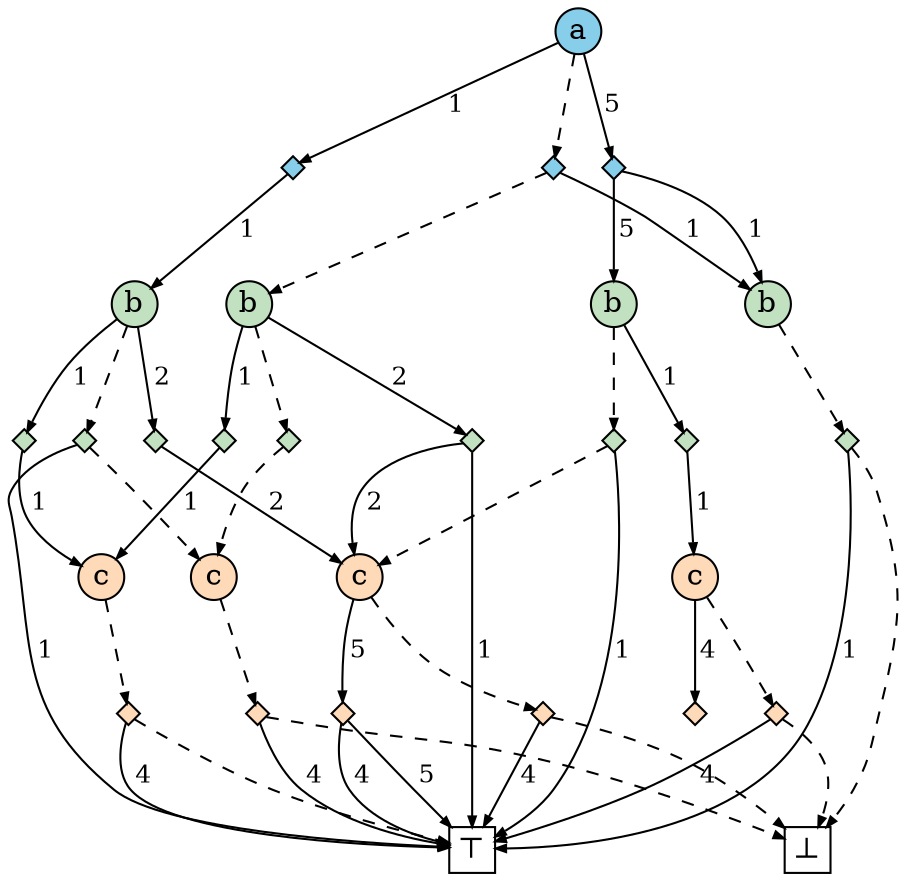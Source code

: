 
    digraph G {
       n231 [label="a", shape=circle, width=0.3, fixedsize=true, style=filled, fillcolor="skyblue"]
   n232 [label="", shape=diamond, width=0.15, height=0.15, style=filled, fillcolor="skyblue"]
   n231 -> n232 [arrowhead=normal, label=" 5 ", weight=4, labelangle=-30, fontsize=12, arrowsize=0.5, color="#555", fontcolor="black"]
   n232 -> n233 [arrowhead=normal, label=" 5 ", weight=4, labelangle=-30, fontsize=12, arrowsize=0.5, color="#555", fontcolor="black"]
   n233 [label="b", shape=circle, width=0.3, fixedsize=true, style=filled, fillcolor="#C1E1C1"]
   n234 [label="", shape=diamond, width=0.15, height=0.15, style=filled, fillcolor="#C1E1C1"]
   n233 -> n234 [arrowhead=normal, label=" 1 ", weight=3, labelangle=-30, fontsize=12, arrowsize=0.5, color="#555", fontcolor="black"]
   n234 -> n235 [arrowhead=normal, label=" 1 ", weight=3, labelangle=-30, fontsize=12, arrowsize=0.5, color="#555", fontcolor="black"]
   n235 [label="c", shape=circle, width=0.3, fixedsize=true, style=filled, fillcolor="peachpuff"]
   n236 [label="", shape=diamond, width=0.15, height=0.15, style=filled, fillcolor="peachpuff"]
   n235 -> n236 [arrowhead=normal, label=" 4 ", labelangle=-30, fontsize=12, arrowsize=0.5, color="#555", fontcolor="black"]
   n237 [label="", shape=diamond, width=0.15, height=0.15, style=filled, fillcolor="peachpuff"]
   n235 -> n237 [arrowhead=normal, arrowsize=0.5, style=dashed, color="#555"]
   n237 -> n238 [arrowhead=normal, label=" 4 ", labelangle=-30, fontsize=12, arrowsize=0.5, color="#555", fontcolor="black"]
   n238 [label="⊤", shape=box, width=0.3, height=0.3, fixedsize=true]
   n237 -> n239 [arrowhead=normal, arrowsize=0.5, style=dashed, color="#555"]
   n239 [label="⊥", shape=box, width=0.3, height=0.3, fixedsize=true]
   n240 [label="", shape=diamond, width=0.15, height=0.15, style=filled, fillcolor="#C1E1C1"]
   n233 -> n240 [arrowhead=normal, arrowsize=0.5, style=dashed, color="#555"]
   n240 -> n238 [arrowhead=normal, label=" 1 ", weight=3, labelangle=-30, fontsize=12, arrowsize=0.5, color="#555", fontcolor="black"]
   n240 -> n241 [arrowhead=normal, arrowsize=0.5, style=dashed, color="#555"]
   n241 [label="c", shape=circle, width=0.3, fixedsize=true, style=filled, fillcolor="peachpuff"]
   n242 [label="", shape=diamond, width=0.15, height=0.15, style=filled, fillcolor="peachpuff"]
   n241 -> n242 [arrowhead=normal, label=" 5 ", labelangle=-30, fontsize=12, arrowsize=0.5, color="#555", fontcolor="black"]
   n242 -> n238 [arrowhead=normal, label=" 5 ", labelangle=-30, fontsize=12, arrowsize=0.5, color="#555", fontcolor="black"]
   n242 -> n238 [arrowhead=normal, label=" 4 ", labelangle=-30, fontsize=12, arrowsize=0.5, color="#555", fontcolor="black"]
   n243 [label="", shape=diamond, width=0.15, height=0.15, style=filled, fillcolor="peachpuff"]
   n241 -> n243 [arrowhead=normal, arrowsize=0.5, style=dashed, color="#555"]
   n243 -> n238 [arrowhead=normal, label=" 4 ", labelangle=-30, fontsize=12, arrowsize=0.5, color="#555", fontcolor="black"]
   n243 -> n239 [arrowhead=normal, arrowsize=0.5, style=dashed, color="#555"]
   n232 -> n244 [arrowhead=normal, label=" 1 ", weight=3, labelangle=-30, fontsize=12, arrowsize=0.5, color="#555", fontcolor="black"]
   n244 [label="b", shape=circle, width=0.3, fixedsize=true, style=filled, fillcolor="#C1E1C1"]
   n245 [label="", shape=diamond, width=0.15, height=0.15, style=filled, fillcolor="#C1E1C1"]
   n244 -> n245 [arrowhead=normal, arrowsize=0.5, style=dashed, color="#555"]
   n245 -> n238 [arrowhead=normal, label=" 1 ", weight=3, labelangle=-30, fontsize=12, arrowsize=0.5, color="#555", fontcolor="black"]
   n245 -> n239 [arrowhead=normal, arrowsize=0.5, style=dashed, color="#555"]
   n246 [label="", shape=diamond, width=0.15, height=0.15, style=filled, fillcolor="skyblue"]
   n231 -> n246 [arrowhead=normal, label=" 1 ", weight=3, labelangle=-30, fontsize=12, arrowsize=0.5, color="#555", fontcolor="black"]
   n246 -> n247 [arrowhead=normal, label=" 1 ", weight=3, labelangle=-30, fontsize=12, arrowsize=0.5, color="#555", fontcolor="black"]
   n247 [label="b", shape=circle, width=0.3, fixedsize=true, style=filled, fillcolor="#C1E1C1"]
   n248 [label="", shape=diamond, width=0.15, height=0.15, style=filled, fillcolor="#C1E1C1"]
   n247 -> n248 [arrowhead=normal, label=" 1 ", weight=3, labelangle=-30, fontsize=12, arrowsize=0.5, color="#555", fontcolor="black"]
   n248 -> n249 [arrowhead=normal, label=" 1 ", weight=3, labelangle=-30, fontsize=12, arrowsize=0.5, color="#555", fontcolor="black"]
   n249 [label="c", shape=circle, width=0.3, fixedsize=true, style=filled, fillcolor="peachpuff"]
   n250 [label="", shape=diamond, width=0.15, height=0.15, style=filled, fillcolor="peachpuff"]
   n249 -> n250 [arrowhead=normal, arrowsize=0.5, style=dashed, color="#555"]
   n250 -> n238 [arrowhead=normal, label=" 4 ", labelangle=-30, fontsize=12, arrowsize=0.5, color="#555", fontcolor="black"]
   n250 -> n238 [arrowhead=normal, arrowsize=0.5, style=dashed, color="#555"]
   n251 [label="", shape=diamond, width=0.15, height=0.15, style=filled, fillcolor="#C1E1C1"]
   n247 -> n251 [arrowhead=normal, label=" 2 ", labelangle=-30, fontsize=12, arrowsize=0.5, color="#555", fontcolor="black"]
   n251 -> n241 [arrowhead=normal, label=" 2 ", labelangle=-30, fontsize=12, arrowsize=0.5, color="#555", fontcolor="black"]
   n252 [label="", shape=diamond, width=0.15, height=0.15, style=filled, fillcolor="#C1E1C1"]
   n247 -> n252 [arrowhead=normal, arrowsize=0.5, style=dashed, color="#555"]
   n252 -> n238 [arrowhead=normal, label=" 1 ", weight=3, labelangle=-30, fontsize=12, arrowsize=0.5, color="#555", fontcolor="black"]
   n252 -> n253 [arrowhead=normal, arrowsize=0.5, style=dashed, color="#555"]
   n253 [label="c", shape=circle, width=0.3, fixedsize=true, style=filled, fillcolor="peachpuff"]
   n254 [label="", shape=diamond, width=0.15, height=0.15, style=filled, fillcolor="peachpuff"]
   n253 -> n254 [arrowhead=normal, arrowsize=0.5, style=dashed, color="#555"]
   n254 -> n238 [arrowhead=normal, label=" 4 ", labelangle=-30, fontsize=12, arrowsize=0.5, color="#555", fontcolor="black"]
   n254 -> n239 [arrowhead=normal, arrowsize=0.5, style=dashed, color="#555"]
   n255 [label="", shape=diamond, width=0.15, height=0.15, style=filled, fillcolor="skyblue"]
   n231 -> n255 [arrowhead=normal, arrowsize=0.5, style=dashed, color="#555"]
   n255 -> n244 [arrowhead=normal, label=" 1 ", weight=3, labelangle=-30, fontsize=12, arrowsize=0.5, color="#555", fontcolor="black"]
   n255 -> n256 [arrowhead=normal, arrowsize=0.5, style=dashed, color="#555"]
   n256 [label="b", shape=circle, width=0.3, fixedsize=true, style=filled, fillcolor="#C1E1C1"]
   n257 [label="", shape=diamond, width=0.15, height=0.15, style=filled, fillcolor="#C1E1C1"]
   n256 -> n257 [arrowhead=normal, label=" 1 ", weight=3, labelangle=-30, fontsize=12, arrowsize=0.5, color="#555", fontcolor="black"]
   n257 -> n249 [arrowhead=normal, label=" 1 ", weight=3, labelangle=-30, fontsize=12, arrowsize=0.5, color="#555", fontcolor="black"]
   n258 [label="", shape=diamond, width=0.15, height=0.15, style=filled, fillcolor="#C1E1C1"]
   n256 -> n258 [arrowhead=normal, label=" 2 ", labelangle=-30, fontsize=12, arrowsize=0.5, color="#555", fontcolor="black"]
   n258 -> n238 [arrowhead=normal, label=" 1 ", weight=3, labelangle=-30, fontsize=12, arrowsize=0.5, color="#555", fontcolor="black"]
   n258 -> n241 [arrowhead=normal, label=" 2 ", labelangle=-30, fontsize=12, arrowsize=0.5, color="#555", fontcolor="black"]
   n259 [label="", shape=diamond, width=0.15, height=0.15, style=filled, fillcolor="#C1E1C1"]
   n256 -> n259 [arrowhead=normal, arrowsize=0.5, style=dashed, color="#555"]
   n259 -> n253 [arrowhead=normal, arrowsize=0.5, style=dashed, color="#555"]
   {rank=same; n254; n243; n242; n250; n237}
   {rank=same; n252; n258; n234; n248; n257; n259; n251; n240; n245}
   {rank=same; n231}
   {rank=same; n232; n246; n255}
   {rank=same; n233; n244; n247; n256}
   {rank=same; n235; n241; n249; n253}

    }